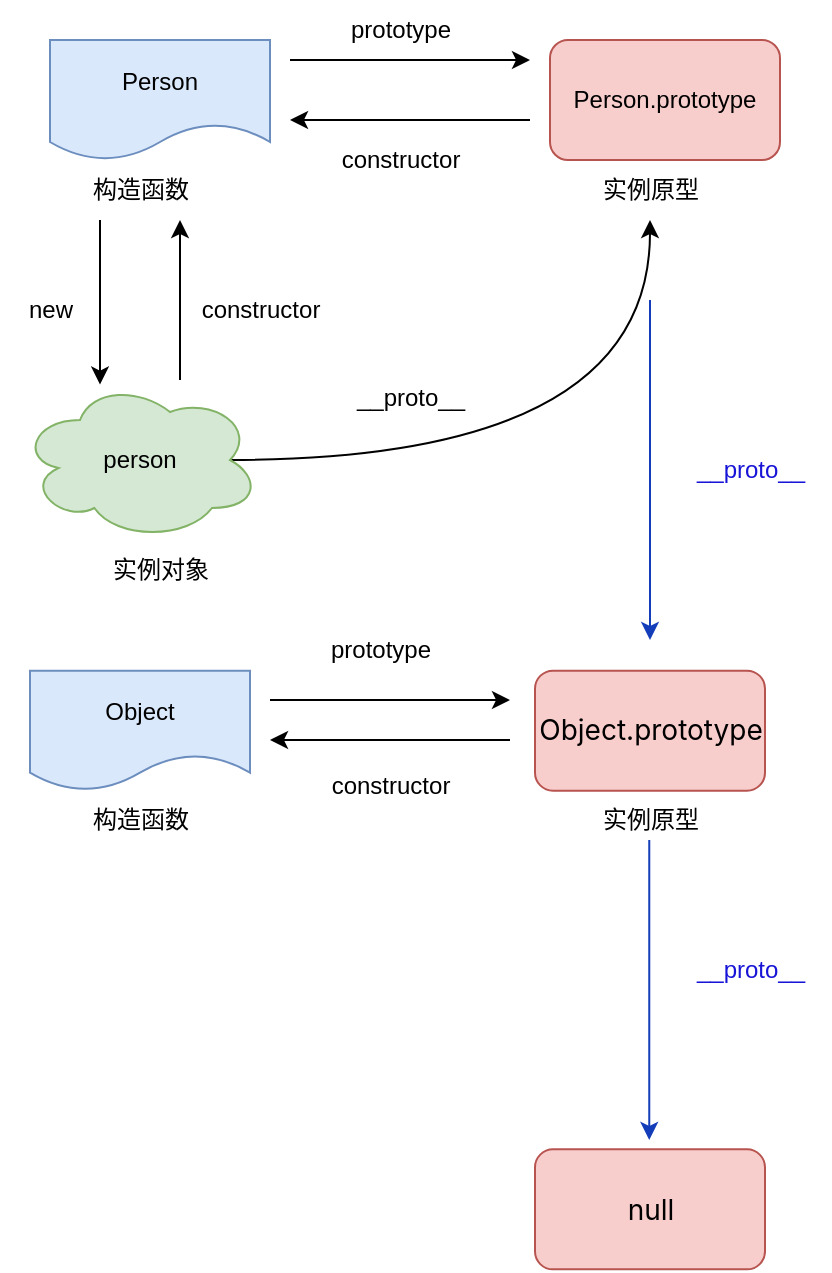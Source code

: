 <mxfile version="24.6.4" type="device">
  <diagram id="07fea595-8f29-1299-0266-81d95cde20df" name="Page-1">
    <mxGraphModel dx="1661" dy="688" grid="1" gridSize="10" guides="1" tooltips="1" connect="1" arrows="1" fold="1" page="1" pageScale="1" pageWidth="1390" pageHeight="980" background="#ffffff" math="0" shadow="0">
      <root>
        <mxCell id="0" />
        <mxCell id="1" parent="0" />
        <mxCell id="LRawqXGUnp7VEbSEM_Xv-287" style="edgeStyle=entityRelationEdgeStyle;rounded=0;orthogonalLoop=1;jettySize=auto;html=1;startArrow=classic;startFill=1;endArrow=none;endFill=0;" edge="1" parent="1">
          <mxGeometry relative="1" as="geometry">
            <mxPoint x="805" y="290" as="sourcePoint" />
            <mxPoint x="925" y="290" as="targetPoint" />
          </mxGeometry>
        </mxCell>
        <mxCell id="LRawqXGUnp7VEbSEM_Xv-256" value="Person" style="shape=document;whiteSpace=wrap;html=1;boundedLbl=1;fillColor=#dae8fc;strokeColor=#6c8ebf;align=center;verticalAlign=middle;" vertex="1" parent="1">
          <mxGeometry x="685" y="250" width="110" height="60" as="geometry" />
        </mxCell>
        <mxCell id="LRawqXGUnp7VEbSEM_Xv-257" style="rounded=0;orthogonalLoop=1;jettySize=auto;html=1;strokeColor=#133db9;" edge="1" parent="1">
          <mxGeometry relative="1" as="geometry">
            <mxPoint x="985" y="380" as="sourcePoint" />
            <mxPoint x="985" y="550" as="targetPoint" />
          </mxGeometry>
        </mxCell>
        <mxCell id="LRawqXGUnp7VEbSEM_Xv-258" value="Person.prototype" style="rounded=1;whiteSpace=wrap;html=1;fillColor=#f8cecc;strokeColor=#b85450;" vertex="1" parent="1">
          <mxGeometry x="935" y="250" width="115" height="60" as="geometry" />
        </mxCell>
        <mxCell id="LRawqXGUnp7VEbSEM_Xv-259" value="实例原型" style="text;html=1;align=center;verticalAlign=middle;resizable=0;points=[];autosize=1;strokeColor=none;fillColor=none;" vertex="1" parent="1">
          <mxGeometry x="950" y="310" width="70" height="30" as="geometry" />
        </mxCell>
        <mxCell id="LRawqXGUnp7VEbSEM_Xv-260" value="" style="edgeStyle=orthogonalEdgeStyle;rounded=0;orthogonalLoop=1;jettySize=auto;html=1;" edge="1" parent="1" source="LRawqXGUnp7VEbSEM_Xv-261" target="LRawqXGUnp7VEbSEM_Xv-264">
          <mxGeometry relative="1" as="geometry">
            <Array as="points">
              <mxPoint x="710" y="370" />
              <mxPoint x="710" y="370" />
            </Array>
          </mxGeometry>
        </mxCell>
        <mxCell id="LRawqXGUnp7VEbSEM_Xv-261" value="构造函数" style="text;html=1;align=center;verticalAlign=middle;resizable=0;points=[];autosize=1;strokeColor=none;fillColor=none;" vertex="1" parent="1">
          <mxGeometry x="695" y="310" width="70" height="30" as="geometry" />
        </mxCell>
        <mxCell id="LRawqXGUnp7VEbSEM_Xv-262" value="prototype" style="text;html=1;align=center;verticalAlign=middle;resizable=0;points=[];autosize=1;strokeColor=none;fillColor=none;" vertex="1" parent="1">
          <mxGeometry x="825" y="230" width="70" height="30" as="geometry" />
        </mxCell>
        <mxCell id="LRawqXGUnp7VEbSEM_Xv-263" style="edgeStyle=orthogonalEdgeStyle;rounded=0;orthogonalLoop=1;jettySize=auto;html=1;exitX=0.875;exitY=0.5;exitDx=0;exitDy=0;exitPerimeter=0;curved=1;" edge="1" parent="1" source="LRawqXGUnp7VEbSEM_Xv-264" target="LRawqXGUnp7VEbSEM_Xv-259">
          <mxGeometry relative="1" as="geometry" />
        </mxCell>
        <mxCell id="LRawqXGUnp7VEbSEM_Xv-264" value="person" style="ellipse;shape=cloud;whiteSpace=wrap;html=1;fillColor=#d5e8d4;strokeColor=#82b366;" vertex="1" parent="1">
          <mxGeometry x="670" y="420" width="120" height="80" as="geometry" />
        </mxCell>
        <mxCell id="LRawqXGUnp7VEbSEM_Xv-265" value="实例对象" style="text;html=1;align=center;verticalAlign=middle;resizable=0;points=[];autosize=1;strokeColor=none;fillColor=none;" vertex="1" parent="1">
          <mxGeometry x="705" y="500" width="70" height="30" as="geometry" />
        </mxCell>
        <mxCell id="LRawqXGUnp7VEbSEM_Xv-266" value="new" style="text;html=1;align=center;verticalAlign=middle;resizable=0;points=[];autosize=1;strokeColor=none;fillColor=none;" vertex="1" parent="1">
          <mxGeometry x="660" y="370" width="50" height="30" as="geometry" />
        </mxCell>
        <mxCell id="LRawqXGUnp7VEbSEM_Xv-267" value="__proto__" style="text;html=1;align=center;verticalAlign=middle;resizable=0;points=[];autosize=1;strokeColor=none;fillColor=none;" vertex="1" parent="1">
          <mxGeometry x="825" y="414" width="80" height="30" as="geometry" />
        </mxCell>
        <mxCell id="LRawqXGUnp7VEbSEM_Xv-268" value="constructor" style="text;html=1;align=center;verticalAlign=middle;resizable=0;points=[];autosize=1;strokeColor=none;fillColor=none;" vertex="1" parent="1">
          <mxGeometry x="820" y="295.37" width="80" height="30" as="geometry" />
        </mxCell>
        <mxCell id="LRawqXGUnp7VEbSEM_Xv-270" value="Object" style="shape=document;whiteSpace=wrap;html=1;boundedLbl=1;fillColor=#dae8fc;strokeColor=#6c8ebf;align=center;verticalAlign=middle;" vertex="1" parent="1">
          <mxGeometry x="675" y="565.32" width="110" height="60" as="geometry" />
        </mxCell>
        <mxCell id="LRawqXGUnp7VEbSEM_Xv-271" value="构造函数" style="text;html=1;align=center;verticalAlign=middle;resizable=0;points=[];autosize=1;strokeColor=none;fillColor=none;" vertex="1" parent="1">
          <mxGeometry x="695" y="625.32" width="70" height="30" as="geometry" />
        </mxCell>
        <mxCell id="LRawqXGUnp7VEbSEM_Xv-272" value="实例原型" style="text;html=1;align=center;verticalAlign=middle;resizable=0;points=[];autosize=1;strokeColor=none;fillColor=none;" vertex="1" parent="1">
          <mxGeometry x="950" y="625.32" width="70" height="30" as="geometry" />
        </mxCell>
        <mxCell id="LRawqXGUnp7VEbSEM_Xv-278" value="__proto__" style="text;html=1;align=center;verticalAlign=middle;resizable=0;points=[];autosize=1;strokeColor=none;fillColor=none;fontColor=#1714d7;" vertex="1" parent="1">
          <mxGeometry x="995" y="450" width="80" height="30" as="geometry" />
        </mxCell>
        <mxCell id="LRawqXGUnp7VEbSEM_Xv-279" style="rounded=0;orthogonalLoop=1;jettySize=auto;html=1;strokeColor=#133db9;" edge="1" parent="1">
          <mxGeometry relative="1" as="geometry">
            <mxPoint x="984.63" y="650" as="sourcePoint" />
            <mxPoint x="984.63" y="800" as="targetPoint" />
          </mxGeometry>
        </mxCell>
        <mxCell id="LRawqXGUnp7VEbSEM_Xv-281" value="&lt;span style=&quot;color: rgb(23, 20, 215);&quot;&gt;__proto__&lt;/span&gt;" style="text;html=1;align=center;verticalAlign=middle;resizable=0;points=[];autosize=1;strokeColor=none;fillColor=none;" vertex="1" parent="1">
          <mxGeometry x="995" y="700" width="80" height="30" as="geometry" />
        </mxCell>
        <mxCell id="LRawqXGUnp7VEbSEM_Xv-288" value="" style="edgeStyle=orthogonalEdgeStyle;rounded=0;orthogonalLoop=1;jettySize=auto;html=1;startArrow=classic;startFill=1;endArrow=none;endFill=0;" edge="1" parent="1">
          <mxGeometry relative="1" as="geometry">
            <mxPoint x="750" y="340" as="sourcePoint" />
            <mxPoint x="750" y="420" as="targetPoint" />
            <Array as="points">
              <mxPoint x="750" y="370" />
              <mxPoint x="750" y="370" />
            </Array>
          </mxGeometry>
        </mxCell>
        <mxCell id="LRawqXGUnp7VEbSEM_Xv-290" style="edgeStyle=entityRelationEdgeStyle;rounded=0;orthogonalLoop=1;jettySize=auto;html=1;" edge="1" parent="1">
          <mxGeometry relative="1" as="geometry">
            <mxPoint x="805" y="260" as="sourcePoint" />
            <mxPoint x="925" y="260" as="targetPoint" />
          </mxGeometry>
        </mxCell>
        <mxCell id="LRawqXGUnp7VEbSEM_Xv-291" value="constructor" style="text;html=1;align=center;verticalAlign=middle;resizable=0;points=[];autosize=1;strokeColor=none;fillColor=none;" vertex="1" parent="1">
          <mxGeometry x="750" y="370" width="80" height="30" as="geometry" />
        </mxCell>
        <mxCell id="LRawqXGUnp7VEbSEM_Xv-322" style="edgeStyle=entityRelationEdgeStyle;rounded=0;orthogonalLoop=1;jettySize=auto;html=1;startArrow=classic;startFill=1;endArrow=none;endFill=0;" edge="1" parent="1">
          <mxGeometry relative="1" as="geometry">
            <mxPoint x="795" y="600.0" as="sourcePoint" />
            <mxPoint x="915" y="600.0" as="targetPoint" />
          </mxGeometry>
        </mxCell>
        <mxCell id="LRawqXGUnp7VEbSEM_Xv-323" value="prototype" style="text;html=1;align=center;verticalAlign=middle;resizable=0;points=[];autosize=1;strokeColor=none;fillColor=none;" vertex="1" parent="1">
          <mxGeometry x="815" y="540.0" width="70" height="30" as="geometry" />
        </mxCell>
        <mxCell id="LRawqXGUnp7VEbSEM_Xv-324" value="constructor" style="text;html=1;align=center;verticalAlign=middle;resizable=0;points=[];autosize=1;strokeColor=none;fillColor=none;" vertex="1" parent="1">
          <mxGeometry x="815" y="608" width="80" height="30" as="geometry" />
        </mxCell>
        <mxCell id="LRawqXGUnp7VEbSEM_Xv-325" style="edgeStyle=entityRelationEdgeStyle;rounded=0;orthogonalLoop=1;jettySize=auto;html=1;" edge="1" parent="1">
          <mxGeometry relative="1" as="geometry">
            <mxPoint x="795" y="580.0" as="sourcePoint" />
            <mxPoint x="915" y="580.0" as="targetPoint" />
          </mxGeometry>
        </mxCell>
        <mxCell id="LRawqXGUnp7VEbSEM_Xv-326" value="&lt;span style=&quot;font-family: -apple-system, system-ui, &amp;quot;Segoe UI&amp;quot;, &amp;quot;Noto Sans&amp;quot;, Helvetica, Arial, sans-serif, &amp;quot;Apple Color Emoji&amp;quot;, &amp;quot;Segoe UI Emoji&amp;quot;; font-size: 14px;&quot;&gt;Object.prototype&lt;/span&gt;" style="rounded=1;whiteSpace=wrap;html=1;fillColor=#f8cecc;strokeColor=#b85450;" vertex="1" parent="1">
          <mxGeometry x="927.5" y="565.32" width="115" height="60" as="geometry" />
        </mxCell>
        <mxCell id="LRawqXGUnp7VEbSEM_Xv-327" value="&lt;span style=&quot;font-family: -apple-system, system-ui, &amp;quot;Segoe UI&amp;quot;, &amp;quot;Noto Sans&amp;quot;, Helvetica, Arial, sans-serif, &amp;quot;Apple Color Emoji&amp;quot;, &amp;quot;Segoe UI Emoji&amp;quot;; font-size: 14px;&quot;&gt;null&lt;/span&gt;" style="rounded=1;whiteSpace=wrap;html=1;fillColor=#f8cecc;strokeColor=#b85450;" vertex="1" parent="1">
          <mxGeometry x="927.5" y="804.68" width="115" height="60" as="geometry" />
        </mxCell>
      </root>
    </mxGraphModel>
  </diagram>
</mxfile>
